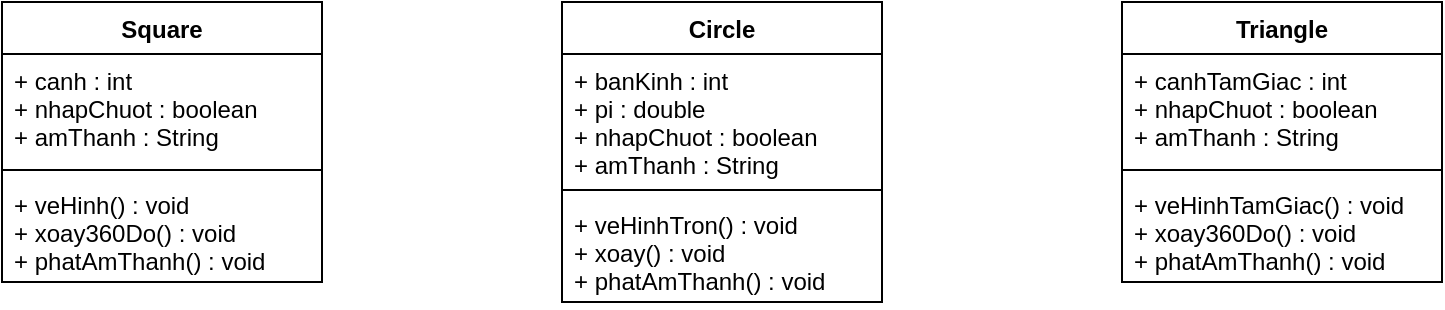 <mxfile version="15.4.0" type="device"><diagram id="51R_EjNVfG_2Lrd-4kmi" name="Page-1"><mxGraphModel dx="852" dy="494" grid="1" gridSize="10" guides="1" tooltips="1" connect="1" arrows="1" fold="1" page="1" pageScale="1" pageWidth="827" pageHeight="1169" math="0" shadow="0"><root><mxCell id="0"/><mxCell id="1" parent="0"/><mxCell id="R2V8c4471v0341oKL3ER-1" value="Square" style="swimlane;fontStyle=1;align=center;verticalAlign=top;childLayout=stackLayout;horizontal=1;startSize=26;horizontalStack=0;resizeParent=1;resizeParentMax=0;resizeLast=0;collapsible=1;marginBottom=0;" vertex="1" parent="1"><mxGeometry x="40" y="80" width="160" height="140" as="geometry"/></mxCell><mxCell id="R2V8c4471v0341oKL3ER-2" value="+ canh : int&#10;+ nhapChuot : boolean&#10;+ amThanh : String" style="text;strokeColor=none;fillColor=none;align=left;verticalAlign=top;spacingLeft=4;spacingRight=4;overflow=hidden;rotatable=0;points=[[0,0.5],[1,0.5]];portConstraint=eastwest;" vertex="1" parent="R2V8c4471v0341oKL3ER-1"><mxGeometry y="26" width="160" height="54" as="geometry"/></mxCell><mxCell id="R2V8c4471v0341oKL3ER-3" value="" style="line;strokeWidth=1;fillColor=none;align=left;verticalAlign=middle;spacingTop=-1;spacingLeft=3;spacingRight=3;rotatable=0;labelPosition=right;points=[];portConstraint=eastwest;" vertex="1" parent="R2V8c4471v0341oKL3ER-1"><mxGeometry y="80" width="160" height="8" as="geometry"/></mxCell><mxCell id="R2V8c4471v0341oKL3ER-4" value="+ veHinh() : void&#10;+ xoay360Do() : void&#10;+ phatAmThanh() : void" style="text;strokeColor=none;fillColor=none;align=left;verticalAlign=top;spacingLeft=4;spacingRight=4;overflow=hidden;rotatable=0;points=[[0,0.5],[1,0.5]];portConstraint=eastwest;" vertex="1" parent="R2V8c4471v0341oKL3ER-1"><mxGeometry y="88" width="160" height="52" as="geometry"/></mxCell><mxCell id="R2V8c4471v0341oKL3ER-9" value="Circle" style="swimlane;fontStyle=1;align=center;verticalAlign=top;childLayout=stackLayout;horizontal=1;startSize=26;horizontalStack=0;resizeParent=1;resizeParentMax=0;resizeLast=0;collapsible=1;marginBottom=0;" vertex="1" parent="1"><mxGeometry x="320" y="80" width="160" height="150" as="geometry"/></mxCell><mxCell id="R2V8c4471v0341oKL3ER-10" value="+ banKinh : int&#10;+ pi : double&#10;+ nhapChuot : boolean&#10;+ amThanh : String" style="text;strokeColor=none;fillColor=none;align=left;verticalAlign=top;spacingLeft=4;spacingRight=4;overflow=hidden;rotatable=0;points=[[0,0.5],[1,0.5]];portConstraint=eastwest;" vertex="1" parent="R2V8c4471v0341oKL3ER-9"><mxGeometry y="26" width="160" height="64" as="geometry"/></mxCell><mxCell id="R2V8c4471v0341oKL3ER-11" value="" style="line;strokeWidth=1;fillColor=none;align=left;verticalAlign=middle;spacingTop=-1;spacingLeft=3;spacingRight=3;rotatable=0;labelPosition=right;points=[];portConstraint=eastwest;" vertex="1" parent="R2V8c4471v0341oKL3ER-9"><mxGeometry y="90" width="160" height="8" as="geometry"/></mxCell><mxCell id="R2V8c4471v0341oKL3ER-12" value="+ veHinhTron() : void&#10;+ xoay() : void&#10;+ phatAmThanh() : void" style="text;strokeColor=none;fillColor=none;align=left;verticalAlign=top;spacingLeft=4;spacingRight=4;overflow=hidden;rotatable=0;points=[[0,0.5],[1,0.5]];portConstraint=eastwest;" vertex="1" parent="R2V8c4471v0341oKL3ER-9"><mxGeometry y="98" width="160" height="52" as="geometry"/></mxCell><mxCell id="R2V8c4471v0341oKL3ER-13" value="Triangle" style="swimlane;fontStyle=1;align=center;verticalAlign=top;childLayout=stackLayout;horizontal=1;startSize=26;horizontalStack=0;resizeParent=1;resizeParentMax=0;resizeLast=0;collapsible=1;marginBottom=0;" vertex="1" parent="1"><mxGeometry x="600" y="80" width="160" height="140" as="geometry"/></mxCell><mxCell id="R2V8c4471v0341oKL3ER-14" value="+ canhTamGiac : int&#10;+ nhapChuot : boolean&#10;+ amThanh : String" style="text;strokeColor=none;fillColor=none;align=left;verticalAlign=top;spacingLeft=4;spacingRight=4;overflow=hidden;rotatable=0;points=[[0,0.5],[1,0.5]];portConstraint=eastwest;" vertex="1" parent="R2V8c4471v0341oKL3ER-13"><mxGeometry y="26" width="160" height="54" as="geometry"/></mxCell><mxCell id="R2V8c4471v0341oKL3ER-15" value="" style="line;strokeWidth=1;fillColor=none;align=left;verticalAlign=middle;spacingTop=-1;spacingLeft=3;spacingRight=3;rotatable=0;labelPosition=right;points=[];portConstraint=eastwest;" vertex="1" parent="R2V8c4471v0341oKL3ER-13"><mxGeometry y="80" width="160" height="8" as="geometry"/></mxCell><mxCell id="R2V8c4471v0341oKL3ER-16" value="+ veHinhTamGiac() : void&#10;+ xoay360Do() : void&#10;+ phatAmThanh() : void" style="text;strokeColor=none;fillColor=none;align=left;verticalAlign=top;spacingLeft=4;spacingRight=4;overflow=hidden;rotatable=0;points=[[0,0.5],[1,0.5]];portConstraint=eastwest;" vertex="1" parent="R2V8c4471v0341oKL3ER-13"><mxGeometry y="88" width="160" height="52" as="geometry"/></mxCell></root></mxGraphModel></diagram></mxfile>